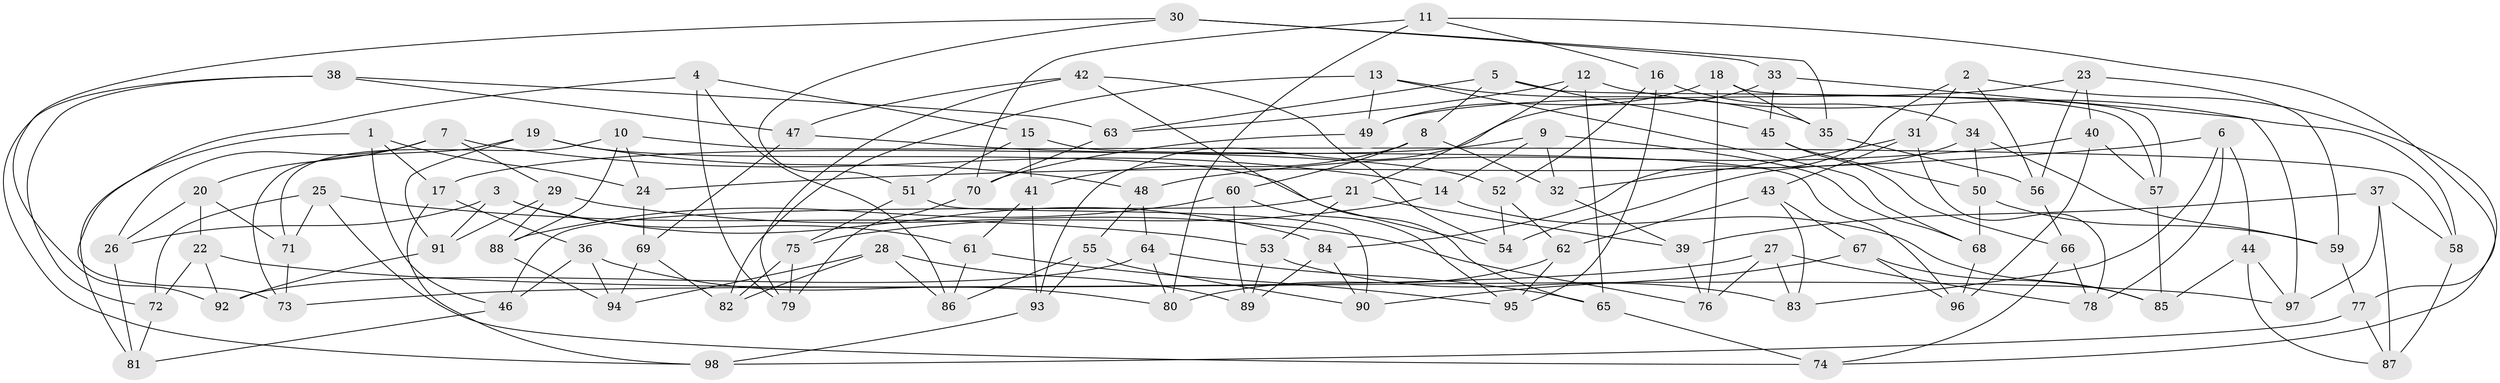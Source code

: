 // Generated by graph-tools (version 1.1) at 2025/50/03/09/25 03:50:56]
// undirected, 98 vertices, 196 edges
graph export_dot {
graph [start="1"]
  node [color=gray90,style=filled];
  1;
  2;
  3;
  4;
  5;
  6;
  7;
  8;
  9;
  10;
  11;
  12;
  13;
  14;
  15;
  16;
  17;
  18;
  19;
  20;
  21;
  22;
  23;
  24;
  25;
  26;
  27;
  28;
  29;
  30;
  31;
  32;
  33;
  34;
  35;
  36;
  37;
  38;
  39;
  40;
  41;
  42;
  43;
  44;
  45;
  46;
  47;
  48;
  49;
  50;
  51;
  52;
  53;
  54;
  55;
  56;
  57;
  58;
  59;
  60;
  61;
  62;
  63;
  64;
  65;
  66;
  67;
  68;
  69;
  70;
  71;
  72;
  73;
  74;
  75;
  76;
  77;
  78;
  79;
  80;
  81;
  82;
  83;
  84;
  85;
  86;
  87;
  88;
  89;
  90;
  91;
  92;
  93;
  94;
  95;
  96;
  97;
  98;
  1 -- 46;
  1 -- 24;
  1 -- 17;
  1 -- 81;
  2 -- 74;
  2 -- 56;
  2 -- 84;
  2 -- 31;
  3 -- 26;
  3 -- 84;
  3 -- 91;
  3 -- 61;
  4 -- 79;
  4 -- 15;
  4 -- 86;
  4 -- 73;
  5 -- 8;
  5 -- 57;
  5 -- 63;
  5 -- 45;
  6 -- 83;
  6 -- 44;
  6 -- 24;
  6 -- 78;
  7 -- 26;
  7 -- 14;
  7 -- 29;
  7 -- 20;
  8 -- 41;
  8 -- 60;
  8 -- 32;
  9 -- 17;
  9 -- 32;
  9 -- 14;
  9 -- 68;
  10 -- 24;
  10 -- 71;
  10 -- 88;
  10 -- 58;
  11 -- 70;
  11 -- 16;
  11 -- 77;
  11 -- 80;
  12 -- 58;
  12 -- 65;
  12 -- 21;
  12 -- 63;
  13 -- 82;
  13 -- 35;
  13 -- 49;
  13 -- 68;
  14 -- 75;
  14 -- 85;
  15 -- 96;
  15 -- 41;
  15 -- 51;
  16 -- 95;
  16 -- 52;
  16 -- 34;
  17 -- 98;
  17 -- 36;
  18 -- 49;
  18 -- 35;
  18 -- 76;
  18 -- 57;
  19 -- 73;
  19 -- 54;
  19 -- 48;
  19 -- 91;
  20 -- 26;
  20 -- 71;
  20 -- 22;
  21 -- 39;
  21 -- 53;
  21 -- 46;
  22 -- 72;
  22 -- 97;
  22 -- 92;
  23 -- 59;
  23 -- 40;
  23 -- 49;
  23 -- 56;
  24 -- 69;
  25 -- 74;
  25 -- 72;
  25 -- 71;
  25 -- 53;
  26 -- 81;
  27 -- 76;
  27 -- 78;
  27 -- 73;
  27 -- 83;
  28 -- 94;
  28 -- 82;
  28 -- 89;
  28 -- 86;
  29 -- 91;
  29 -- 76;
  29 -- 88;
  30 -- 92;
  30 -- 35;
  30 -- 51;
  30 -- 33;
  31 -- 78;
  31 -- 43;
  31 -- 32;
  32 -- 39;
  33 -- 97;
  33 -- 45;
  33 -- 93;
  34 -- 50;
  34 -- 54;
  34 -- 59;
  35 -- 56;
  36 -- 80;
  36 -- 46;
  36 -- 94;
  37 -- 97;
  37 -- 87;
  37 -- 58;
  37 -- 39;
  38 -- 47;
  38 -- 72;
  38 -- 63;
  38 -- 98;
  39 -- 76;
  40 -- 96;
  40 -- 57;
  40 -- 48;
  41 -- 93;
  41 -- 61;
  42 -- 79;
  42 -- 54;
  42 -- 65;
  42 -- 47;
  43 -- 83;
  43 -- 67;
  43 -- 62;
  44 -- 87;
  44 -- 97;
  44 -- 85;
  45 -- 66;
  45 -- 50;
  46 -- 81;
  47 -- 69;
  47 -- 52;
  48 -- 64;
  48 -- 55;
  49 -- 70;
  50 -- 68;
  50 -- 59;
  51 -- 75;
  51 -- 90;
  52 -- 62;
  52 -- 54;
  53 -- 89;
  53 -- 83;
  55 -- 93;
  55 -- 90;
  55 -- 86;
  56 -- 66;
  57 -- 85;
  58 -- 87;
  59 -- 77;
  60 -- 95;
  60 -- 89;
  60 -- 88;
  61 -- 86;
  61 -- 95;
  62 -- 80;
  62 -- 95;
  63 -- 70;
  64 -- 92;
  64 -- 80;
  64 -- 65;
  65 -- 74;
  66 -- 74;
  66 -- 78;
  67 -- 90;
  67 -- 96;
  67 -- 85;
  68 -- 96;
  69 -- 82;
  69 -- 94;
  70 -- 79;
  71 -- 73;
  72 -- 81;
  75 -- 79;
  75 -- 82;
  77 -- 98;
  77 -- 87;
  84 -- 89;
  84 -- 90;
  88 -- 94;
  91 -- 92;
  93 -- 98;
}
